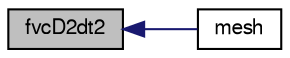 digraph "fvcD2dt2"
{
  bgcolor="transparent";
  edge [fontname="FreeSans",fontsize="10",labelfontname="FreeSans",labelfontsize="10"];
  node [fontname="FreeSans",fontsize="10",shape=record];
  rankdir="LR";
  Node18 [label="fvcD2dt2",height=0.2,width=0.4,color="black", fillcolor="grey75", style="filled", fontcolor="black"];
  Node18 -> Node19 [dir="back",color="midnightblue",fontsize="10",style="solid",fontname="FreeSans"];
  Node19 [label="mesh",height=0.2,width=0.4,color="black",URL="$a22462.html#a470f06cfb9b6ee887cd85d63de275607",tooltip="Return mesh reference. "];
}
